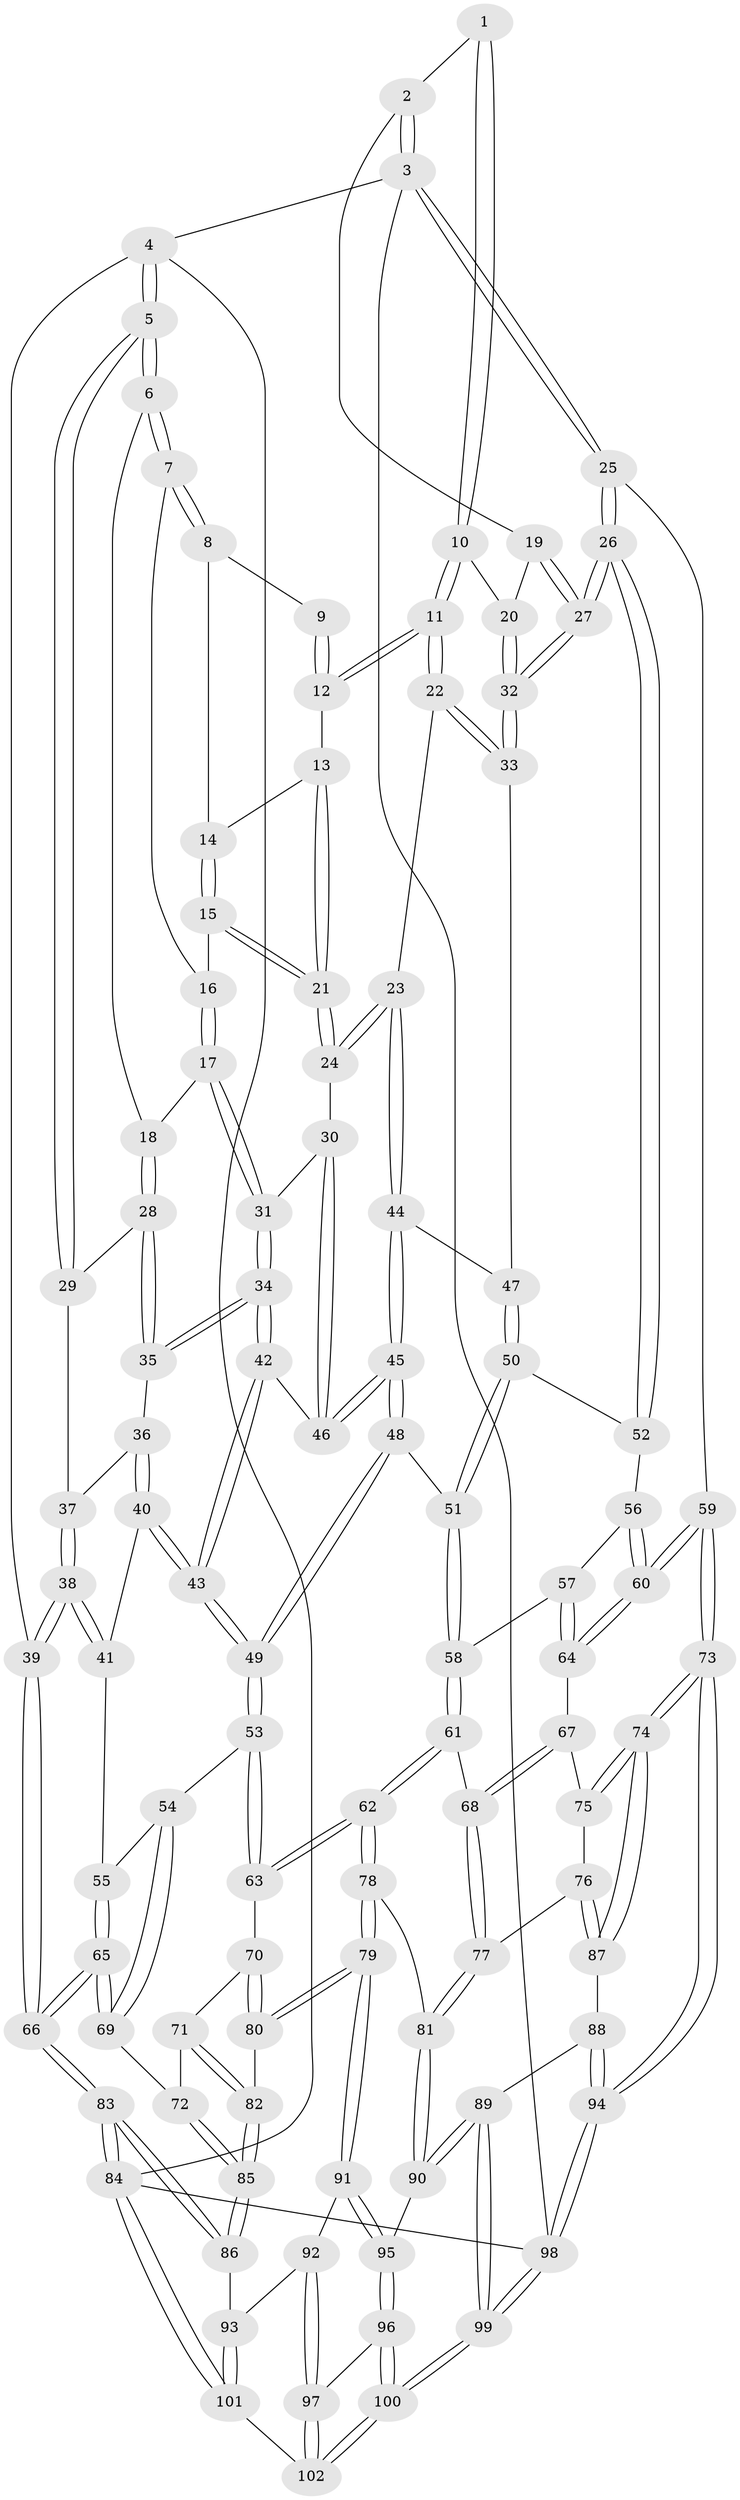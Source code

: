// Generated by graph-tools (version 1.1) at 2025/02/03/09/25 05:02:12]
// undirected, 102 vertices, 252 edges
graph export_dot {
graph [start="1"]
  node [color=gray90,style=filled];
  1 [pos="+0.6590502615177931+0"];
  2 [pos="+0.9846924044789356+0"];
  3 [pos="+1+0"];
  4 [pos="+0+0"];
  5 [pos="+0+0"];
  6 [pos="+0.18241183866822025+0"];
  7 [pos="+0.23363249435122563+0"];
  8 [pos="+0.44433043535208655+0"];
  9 [pos="+0.6170932769921311+0"];
  10 [pos="+0.6764638257837335+0.10373906253916286"];
  11 [pos="+0.6313211509390232+0.11769579777634498"];
  12 [pos="+0.6036643894355723+0.08132605480388394"];
  13 [pos="+0.5528969637471296+0.06163291120477983"];
  14 [pos="+0.47294786709873843+0"];
  15 [pos="+0.4308754103181032+0.1095610056742009"];
  16 [pos="+0.31088219660606964+0"];
  17 [pos="+0.312229057809842+0.14050841250371446"];
  18 [pos="+0.24301772780212078+0.1291123228427161"];
  19 [pos="+0.8396326425936853+0.021596747047047216"];
  20 [pos="+0.6986493558104614+0.10292694241489965"];
  21 [pos="+0.4326317034370251+0.13904978131116985"];
  22 [pos="+0.6154834714386817+0.14977129482070656"];
  23 [pos="+0.4872758248141537+0.21814429316608863"];
  24 [pos="+0.4236263510919185+0.1885097344724137"];
  25 [pos="+1+0.43130148222888415"];
  26 [pos="+0.949427371939198+0.368906483918852"];
  27 [pos="+0.946214886274135+0.3654951681587396"];
  28 [pos="+0.19019656720298045+0.15301907419071759"];
  29 [pos="+0.04627386828191596+0.029320343675522127"];
  30 [pos="+0.42080895458135414+0.18933489476683926"];
  31 [pos="+0.3746293078028495+0.19951231284205959"];
  32 [pos="+0.8198039855405259+0.30465795922774364"];
  33 [pos="+0.6845727050355742+0.2797711470144221"];
  34 [pos="+0.32328339236098663+0.26140188114357976"];
  35 [pos="+0.18338434191923877+0.22762263036831432"];
  36 [pos="+0.1802892866250733+0.23020701760297854"];
  37 [pos="+0.09150437568441024+0.215123679517521"];
  38 [pos="+0+0.37158115636686345"];
  39 [pos="+0+0.41553115569456656"];
  40 [pos="+0.1612195908111276+0.30127625266136876"];
  41 [pos="+0.08009962449092667+0.35783577004914274"];
  42 [pos="+0.320780073109673+0.2786918602519825"];
  43 [pos="+0.2981088125287489+0.3901531965426606"];
  44 [pos="+0.49833524222810616+0.24445278715249433"];
  45 [pos="+0.4439852303914432+0.3939009943004114"];
  46 [pos="+0.4183742782877264+0.3314726897248886"];
  47 [pos="+0.5902614540440405+0.33413440207965633"];
  48 [pos="+0.4426708256996168+0.4010810903014501"];
  49 [pos="+0.30086210804607794+0.409890102638839"];
  50 [pos="+0.5889915337303924+0.34545925223704405"];
  51 [pos="+0.45301959829706095+0.40839254597723235"];
  52 [pos="+0.6037419605622919+0.39535934299352904"];
  53 [pos="+0.28176643986329153+0.4488594364650097"];
  54 [pos="+0.27113275380716284+0.44873952927734834"];
  55 [pos="+0.2134148073167572+0.43967983767732555"];
  56 [pos="+0.6036661591821866+0.3979393352266072"];
  57 [pos="+0.5780114130101266+0.45024450680274863"];
  58 [pos="+0.4875484939240356+0.468802110786131"];
  59 [pos="+1+0.5643119367814057"];
  60 [pos="+0.7858181103131835+0.5314291508074425"];
  61 [pos="+0.4669190470309389+0.561853816358591"];
  62 [pos="+0.42691032824124014+0.5788992649955615"];
  63 [pos="+0.2921284189534125+0.4912205698629212"];
  64 [pos="+0.623601012369757+0.5385753341836006"];
  65 [pos="+0+0.55830059829987"];
  66 [pos="+0+0.5031080091887138"];
  67 [pos="+0.6137649829263281+0.5472460325276286"];
  68 [pos="+0.5344334397821761+0.5883338386909082"];
  69 [pos="+0.04763443105415634+0.5996035164056238"];
  70 [pos="+0.25154216298749776+0.5730370299708377"];
  71 [pos="+0.1631611936463556+0.6039412085866727"];
  72 [pos="+0.05485777143122023+0.6047688932432871"];
  73 [pos="+1+0.6266718702892485"];
  74 [pos="+0.8457775983490662+0.6594417555576085"];
  75 [pos="+0.630778781643983+0.6283479894318161"];
  76 [pos="+0.5738760325073449+0.6970252268758151"];
  77 [pos="+0.569340834532469+0.69643758255207"];
  78 [pos="+0.38387059550195496+0.7156624620103309"];
  79 [pos="+0.34840071254564786+0.7335202234786082"];
  80 [pos="+0.2988121861153787+0.6972806203344037"];
  81 [pos="+0.4993513403541175+0.7541262279707326"];
  82 [pos="+0.22208536193461814+0.7006505071375514"];
  83 [pos="+0+1"];
  84 [pos="+0+1"];
  85 [pos="+0.12470480271230573+0.7556336580200997"];
  86 [pos="+0.12164572971721421+0.8321253052367132"];
  87 [pos="+0.6263520017510091+0.7170982971064035"];
  88 [pos="+0.6309632255681108+0.7624074387992642"];
  89 [pos="+0.5925340268318782+0.8812723058611717"];
  90 [pos="+0.5237956743884556+0.8371806858169072"];
  91 [pos="+0.3321507178599496+0.7809704812568515"];
  92 [pos="+0.31321406570559135+0.8054887252840446"];
  93 [pos="+0.18173116360451208+0.8635274270379018"];
  94 [pos="+1+1"];
  95 [pos="+0.44958691663315953+0.8852658156655083"];
  96 [pos="+0.44926016073799696+0.886126739702016"];
  97 [pos="+0.36146616838862206+0.9647886909858732"];
  98 [pos="+1+1"];
  99 [pos="+0.8564588461810567+1"];
  100 [pos="+0.5982425190567078+1"];
  101 [pos="+0.27196830808924777+1"];
  102 [pos="+0.3130794047975847+1"];
  1 -- 2;
  1 -- 10;
  1 -- 10;
  2 -- 3;
  2 -- 3;
  2 -- 19;
  3 -- 4;
  3 -- 25;
  3 -- 25;
  3 -- 98;
  4 -- 5;
  4 -- 5;
  4 -- 39;
  4 -- 84;
  5 -- 6;
  5 -- 6;
  5 -- 29;
  5 -- 29;
  6 -- 7;
  6 -- 7;
  6 -- 18;
  7 -- 8;
  7 -- 8;
  7 -- 16;
  8 -- 9;
  8 -- 14;
  9 -- 12;
  9 -- 12;
  10 -- 11;
  10 -- 11;
  10 -- 20;
  11 -- 12;
  11 -- 12;
  11 -- 22;
  11 -- 22;
  12 -- 13;
  13 -- 14;
  13 -- 21;
  13 -- 21;
  14 -- 15;
  14 -- 15;
  15 -- 16;
  15 -- 21;
  15 -- 21;
  16 -- 17;
  16 -- 17;
  17 -- 18;
  17 -- 31;
  17 -- 31;
  18 -- 28;
  18 -- 28;
  19 -- 20;
  19 -- 27;
  19 -- 27;
  20 -- 32;
  20 -- 32;
  21 -- 24;
  21 -- 24;
  22 -- 23;
  22 -- 33;
  22 -- 33;
  23 -- 24;
  23 -- 24;
  23 -- 44;
  23 -- 44;
  24 -- 30;
  25 -- 26;
  25 -- 26;
  25 -- 59;
  26 -- 27;
  26 -- 27;
  26 -- 52;
  26 -- 52;
  27 -- 32;
  27 -- 32;
  28 -- 29;
  28 -- 35;
  28 -- 35;
  29 -- 37;
  30 -- 31;
  30 -- 46;
  30 -- 46;
  31 -- 34;
  31 -- 34;
  32 -- 33;
  32 -- 33;
  33 -- 47;
  34 -- 35;
  34 -- 35;
  34 -- 42;
  34 -- 42;
  35 -- 36;
  36 -- 37;
  36 -- 40;
  36 -- 40;
  37 -- 38;
  37 -- 38;
  38 -- 39;
  38 -- 39;
  38 -- 41;
  38 -- 41;
  39 -- 66;
  39 -- 66;
  40 -- 41;
  40 -- 43;
  40 -- 43;
  41 -- 55;
  42 -- 43;
  42 -- 43;
  42 -- 46;
  43 -- 49;
  43 -- 49;
  44 -- 45;
  44 -- 45;
  44 -- 47;
  45 -- 46;
  45 -- 46;
  45 -- 48;
  45 -- 48;
  47 -- 50;
  47 -- 50;
  48 -- 49;
  48 -- 49;
  48 -- 51;
  49 -- 53;
  49 -- 53;
  50 -- 51;
  50 -- 51;
  50 -- 52;
  51 -- 58;
  51 -- 58;
  52 -- 56;
  53 -- 54;
  53 -- 63;
  53 -- 63;
  54 -- 55;
  54 -- 69;
  54 -- 69;
  55 -- 65;
  55 -- 65;
  56 -- 57;
  56 -- 60;
  56 -- 60;
  57 -- 58;
  57 -- 64;
  57 -- 64;
  58 -- 61;
  58 -- 61;
  59 -- 60;
  59 -- 60;
  59 -- 73;
  59 -- 73;
  60 -- 64;
  60 -- 64;
  61 -- 62;
  61 -- 62;
  61 -- 68;
  62 -- 63;
  62 -- 63;
  62 -- 78;
  62 -- 78;
  63 -- 70;
  64 -- 67;
  65 -- 66;
  65 -- 66;
  65 -- 69;
  65 -- 69;
  66 -- 83;
  66 -- 83;
  67 -- 68;
  67 -- 68;
  67 -- 75;
  68 -- 77;
  68 -- 77;
  69 -- 72;
  70 -- 71;
  70 -- 80;
  70 -- 80;
  71 -- 72;
  71 -- 82;
  71 -- 82;
  72 -- 85;
  72 -- 85;
  73 -- 74;
  73 -- 74;
  73 -- 94;
  73 -- 94;
  74 -- 75;
  74 -- 75;
  74 -- 87;
  74 -- 87;
  75 -- 76;
  76 -- 77;
  76 -- 87;
  76 -- 87;
  77 -- 81;
  77 -- 81;
  78 -- 79;
  78 -- 79;
  78 -- 81;
  79 -- 80;
  79 -- 80;
  79 -- 91;
  79 -- 91;
  80 -- 82;
  81 -- 90;
  81 -- 90;
  82 -- 85;
  82 -- 85;
  83 -- 84;
  83 -- 84;
  83 -- 86;
  83 -- 86;
  84 -- 101;
  84 -- 101;
  84 -- 98;
  85 -- 86;
  85 -- 86;
  86 -- 93;
  87 -- 88;
  88 -- 89;
  88 -- 94;
  88 -- 94;
  89 -- 90;
  89 -- 90;
  89 -- 99;
  89 -- 99;
  90 -- 95;
  91 -- 92;
  91 -- 95;
  91 -- 95;
  92 -- 93;
  92 -- 97;
  92 -- 97;
  93 -- 101;
  93 -- 101;
  94 -- 98;
  94 -- 98;
  95 -- 96;
  95 -- 96;
  96 -- 97;
  96 -- 100;
  96 -- 100;
  97 -- 102;
  97 -- 102;
  98 -- 99;
  98 -- 99;
  99 -- 100;
  99 -- 100;
  100 -- 102;
  100 -- 102;
  101 -- 102;
}
